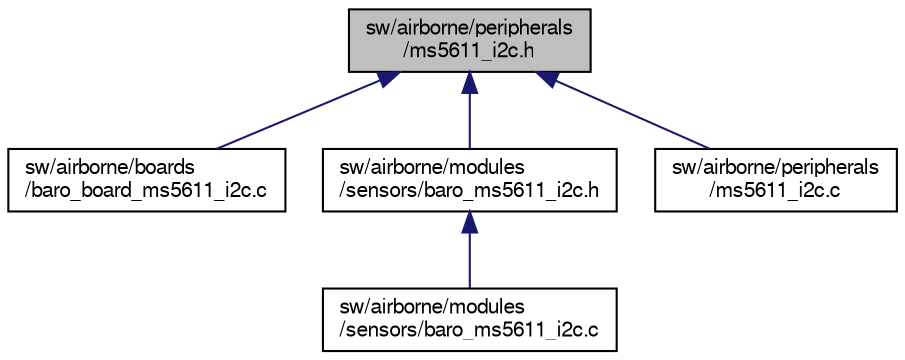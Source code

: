 digraph "sw/airborne/peripherals/ms5611_i2c.h"
{
  edge [fontname="FreeSans",fontsize="10",labelfontname="FreeSans",labelfontsize="10"];
  node [fontname="FreeSans",fontsize="10",shape=record];
  Node1 [label="sw/airborne/peripherals\l/ms5611_i2c.h",height=0.2,width=0.4,color="black", fillcolor="grey75", style="filled", fontcolor="black"];
  Node1 -> Node2 [dir="back",color="midnightblue",fontsize="10",style="solid",fontname="FreeSans"];
  Node2 [label="sw/airborne/boards\l/baro_board_ms5611_i2c.c",height=0.2,width=0.4,color="black", fillcolor="white", style="filled",URL="$baro__board__ms5611__i2c_8c.html",tooltip="Driver for onboard MS5611 baro via I2C. "];
  Node1 -> Node3 [dir="back",color="midnightblue",fontsize="10",style="solid",fontname="FreeSans"];
  Node3 [label="sw/airborne/modules\l/sensors/baro_ms5611_i2c.h",height=0.2,width=0.4,color="black", fillcolor="white", style="filled",URL="$baro__ms5611__i2c_8h.html"];
  Node3 -> Node4 [dir="back",color="midnightblue",fontsize="10",style="solid",fontname="FreeSans"];
  Node4 [label="sw/airborne/modules\l/sensors/baro_ms5611_i2c.c",height=0.2,width=0.4,color="black", fillcolor="white", style="filled",URL="$baro__ms5611__i2c_8c.html",tooltip="Measurement Specialties (Intersema) MS5611-01BA pressure/temperature sensor interface for I2C..."];
  Node1 -> Node5 [dir="back",color="midnightblue",fontsize="10",style="solid",fontname="FreeSans"];
  Node5 [label="sw/airborne/peripherals\l/ms5611_i2c.c",height=0.2,width=0.4,color="black", fillcolor="white", style="filled",URL="$ms5611__i2c_8c.html",tooltip="Measurement Specialties (Intersema) MS5611-01BA and MS5607-02BA03 pressure/temperature sensor interfa..."];
}
